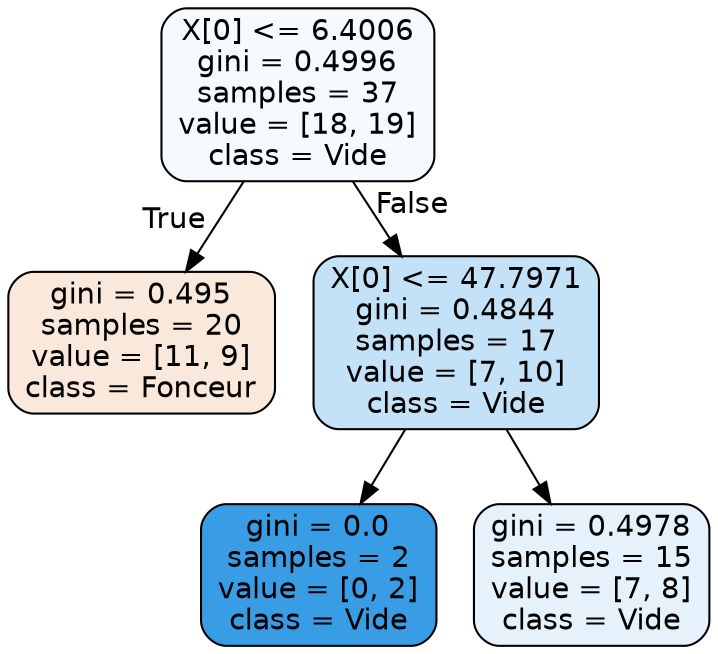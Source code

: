 digraph Tree {
node [shape=box, style="filled, rounded", color="black", fontname=helvetica] ;
edge [fontname=helvetica] ;
0 [label="X[0] <= 6.4006\ngini = 0.4996\nsamples = 37\nvalue = [18, 19]\nclass = Vide", fillcolor="#399de50d"] ;
1 [label="gini = 0.495\nsamples = 20\nvalue = [11, 9]\nclass = Fonceur", fillcolor="#e581392e"] ;
0 -> 1 [labeldistance=2.5, labelangle=45, headlabel="True"] ;
2 [label="X[0] <= 47.7971\ngini = 0.4844\nsamples = 17\nvalue = [7, 10]\nclass = Vide", fillcolor="#399de54d"] ;
0 -> 2 [labeldistance=2.5, labelangle=-45, headlabel="False"] ;
3 [label="gini = 0.0\nsamples = 2\nvalue = [0, 2]\nclass = Vide", fillcolor="#399de5ff"] ;
2 -> 3 ;
4 [label="gini = 0.4978\nsamples = 15\nvalue = [7, 8]\nclass = Vide", fillcolor="#399de520"] ;
2 -> 4 ;
}